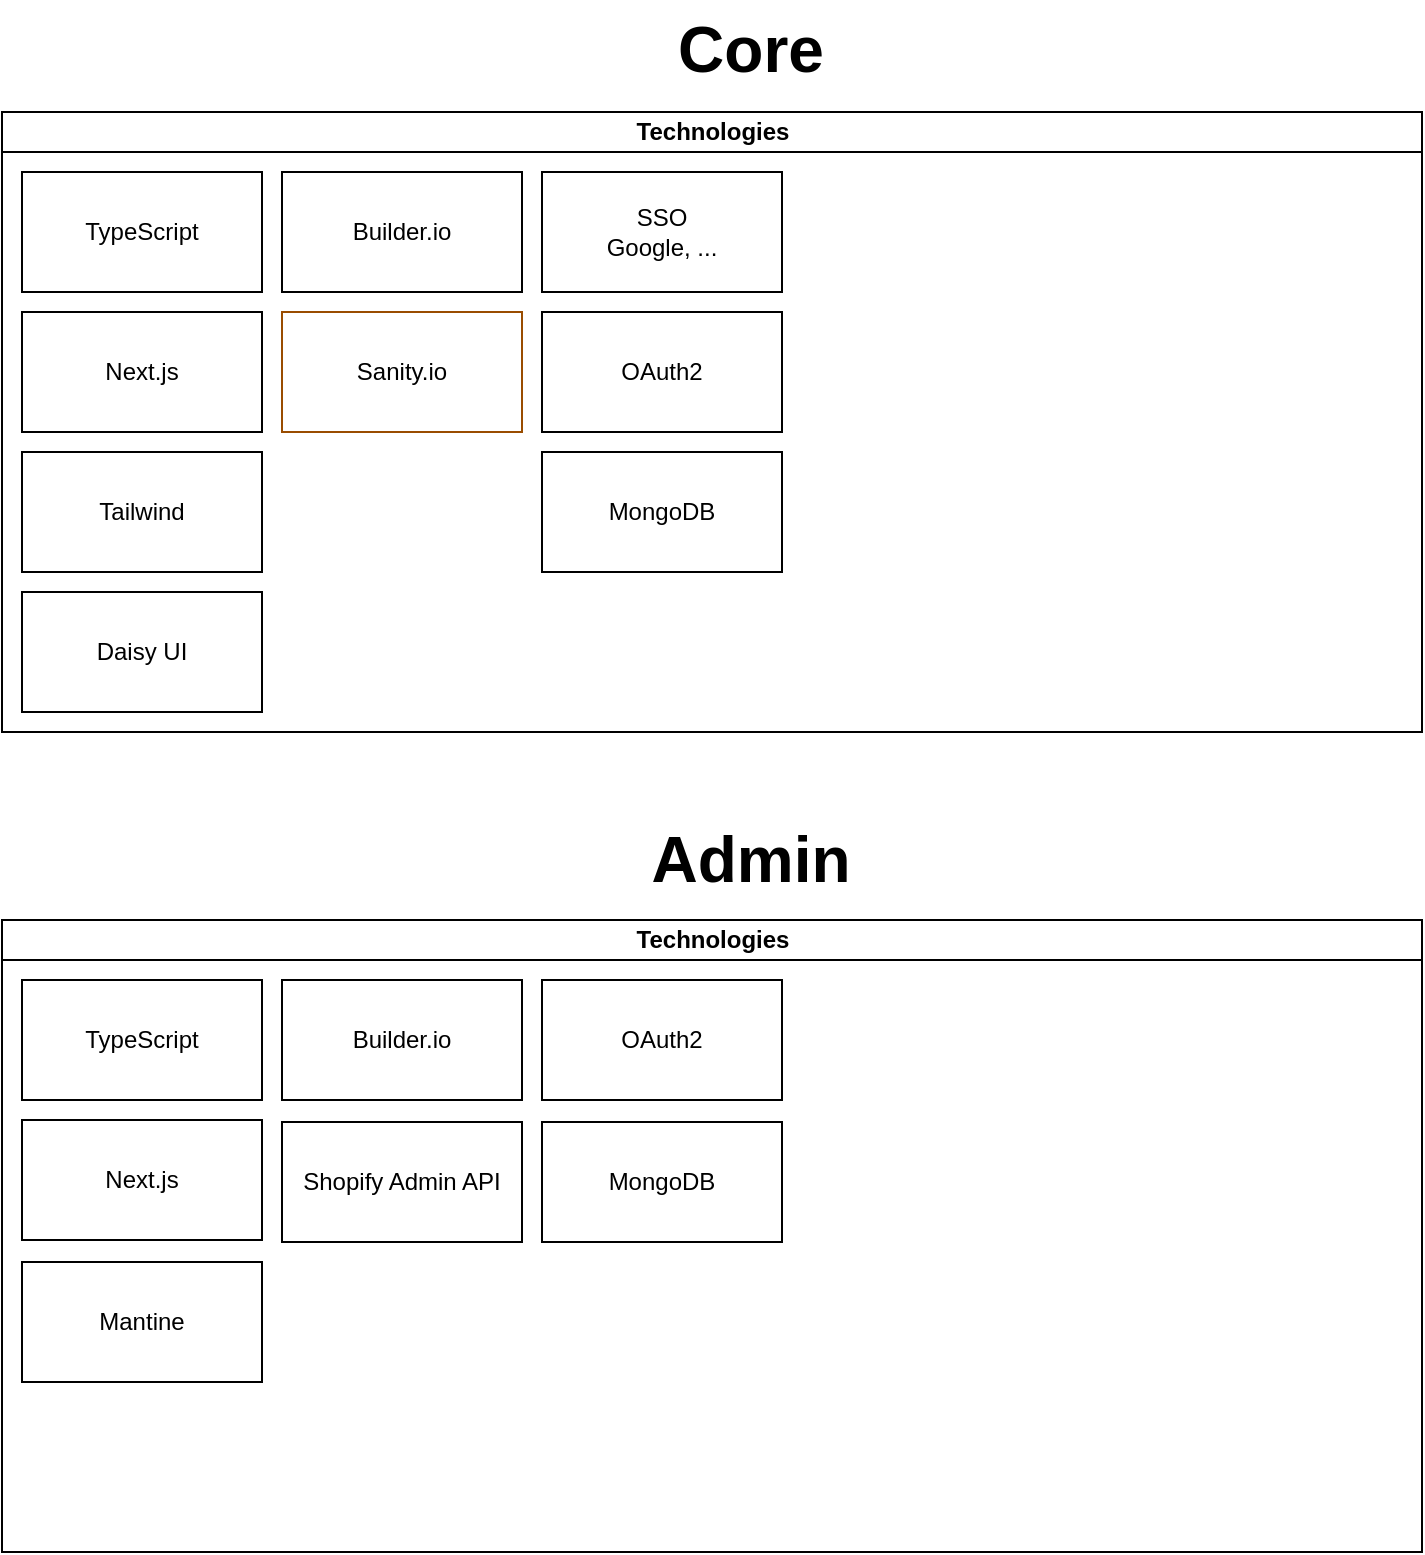 <mxfile version="24.3.1" type="github">
  <diagram id="prtHgNgQTEPvFCAcTncT" name="Page-1">
    <mxGraphModel dx="1434" dy="804" grid="1" gridSize="10" guides="1" tooltips="1" connect="1" arrows="1" fold="1" page="1" pageScale="1" pageWidth="827" pageHeight="1169" math="0" shadow="0">
      <root>
        <mxCell id="0" />
        <mxCell id="1" parent="0" />
        <mxCell id="dNxyNK7c78bLwvsdeMH5-11" value="Technologies" style="swimlane;html=1;startSize=20;horizontal=1;containerType=tree;glass=0;" parent="1" vertex="1">
          <mxGeometry x="40" y="80" width="710" height="310" as="geometry" />
        </mxCell>
        <mxCell id="8rBIdCPRuKrs7vnbV3eI-1" value="TypeScript" style="rounded=0;whiteSpace=wrap;html=1;" parent="dNxyNK7c78bLwvsdeMH5-11" vertex="1">
          <mxGeometry x="10" y="30" width="120" height="60" as="geometry" />
        </mxCell>
        <mxCell id="8rBIdCPRuKrs7vnbV3eI-2" value="Next.js" style="rounded=0;whiteSpace=wrap;html=1;" parent="dNxyNK7c78bLwvsdeMH5-11" vertex="1">
          <mxGeometry x="10" y="100" width="120" height="60" as="geometry" />
        </mxCell>
        <mxCell id="8rBIdCPRuKrs7vnbV3eI-3" value="Tailwind" style="rounded=0;whiteSpace=wrap;html=1;" parent="dNxyNK7c78bLwvsdeMH5-11" vertex="1">
          <mxGeometry x="10" y="170" width="120" height="60" as="geometry" />
        </mxCell>
        <mxCell id="8rBIdCPRuKrs7vnbV3eI-10" value="Daisy UI" style="rounded=0;whiteSpace=wrap;html=1;" parent="dNxyNK7c78bLwvsdeMH5-11" vertex="1">
          <mxGeometry x="10" y="240" width="120" height="60" as="geometry" />
        </mxCell>
        <mxCell id="8rBIdCPRuKrs7vnbV3eI-11" value="SSO&lt;br&gt;Google, ..." style="rounded=0;whiteSpace=wrap;html=1;" parent="dNxyNK7c78bLwvsdeMH5-11" vertex="1">
          <mxGeometry x="270" y="30" width="120" height="60" as="geometry" />
        </mxCell>
        <mxCell id="8rBIdCPRuKrs7vnbV3eI-12" value="MongoDB" style="rounded=0;whiteSpace=wrap;html=1;" parent="dNxyNK7c78bLwvsdeMH5-11" vertex="1">
          <mxGeometry x="270" y="170" width="120" height="60" as="geometry" />
        </mxCell>
        <mxCell id="8rBIdCPRuKrs7vnbV3eI-13" value="Builder.io" style="rounded=0;whiteSpace=wrap;html=1;" parent="dNxyNK7c78bLwvsdeMH5-11" vertex="1">
          <mxGeometry x="140" y="30" width="120" height="60" as="geometry" />
        </mxCell>
        <mxCell id="8rBIdCPRuKrs7vnbV3eI-15" value="Sanity.io" style="rounded=0;whiteSpace=wrap;html=1;strokeColor=#994C00;" parent="dNxyNK7c78bLwvsdeMH5-11" vertex="1">
          <mxGeometry x="140" y="100" width="120" height="60" as="geometry" />
        </mxCell>
        <mxCell id="M8-b63AuhIMlsnjuittQ-5" value="OAuth2" style="rounded=0;whiteSpace=wrap;html=1;" vertex="1" parent="dNxyNK7c78bLwvsdeMH5-11">
          <mxGeometry x="270" y="100" width="120" height="60" as="geometry" />
        </mxCell>
        <mxCell id="8rBIdCPRuKrs7vnbV3eI-4" value="Core" style="text;html=1;align=center;verticalAlign=middle;resizable=0;points=[];autosize=1;strokeColor=none;fillColor=none;fontSize=32;fontStyle=1" parent="1" vertex="1">
          <mxGeometry x="369" y="24" width="90" height="50" as="geometry" />
        </mxCell>
        <mxCell id="8rBIdCPRuKrs7vnbV3eI-5" value="Technologies" style="swimlane;html=1;startSize=20;horizontal=1;containerType=tree;glass=0;" parent="1" vertex="1">
          <mxGeometry x="40" y="484" width="710" height="316" as="geometry" />
        </mxCell>
        <mxCell id="8rBIdCPRuKrs7vnbV3eI-6" value="TypeScript" style="rounded=0;whiteSpace=wrap;html=1;" parent="8rBIdCPRuKrs7vnbV3eI-5" vertex="1">
          <mxGeometry x="10" y="30" width="120" height="60" as="geometry" />
        </mxCell>
        <mxCell id="8rBIdCPRuKrs7vnbV3eI-7" value="Next.js" style="rounded=0;whiteSpace=wrap;html=1;" parent="8rBIdCPRuKrs7vnbV3eI-5" vertex="1">
          <mxGeometry x="10" y="100" width="120" height="60" as="geometry" />
        </mxCell>
        <mxCell id="8rBIdCPRuKrs7vnbV3eI-16" value="Mantine" style="rounded=0;whiteSpace=wrap;html=1;" parent="8rBIdCPRuKrs7vnbV3eI-5" vertex="1">
          <mxGeometry x="10" y="171" width="120" height="60" as="geometry" />
        </mxCell>
        <mxCell id="M8-b63AuhIMlsnjuittQ-1" value="Builder.io" style="rounded=0;whiteSpace=wrap;html=1;" vertex="1" parent="8rBIdCPRuKrs7vnbV3eI-5">
          <mxGeometry x="140" y="30" width="120" height="60" as="geometry" />
        </mxCell>
        <mxCell id="M8-b63AuhIMlsnjuittQ-3" value="OAuth2" style="rounded=0;whiteSpace=wrap;html=1;" vertex="1" parent="8rBIdCPRuKrs7vnbV3eI-5">
          <mxGeometry x="270" y="30" width="120" height="60" as="geometry" />
        </mxCell>
        <mxCell id="M8-b63AuhIMlsnjuittQ-4" value="MongoDB" style="rounded=0;whiteSpace=wrap;html=1;" vertex="1" parent="8rBIdCPRuKrs7vnbV3eI-5">
          <mxGeometry x="270" y="101" width="120" height="60" as="geometry" />
        </mxCell>
        <mxCell id="M8-b63AuhIMlsnjuittQ-6" value="Shopify Admin API" style="rounded=0;whiteSpace=wrap;html=1;" vertex="1" parent="8rBIdCPRuKrs7vnbV3eI-5">
          <mxGeometry x="140" y="101" width="120" height="60" as="geometry" />
        </mxCell>
        <mxCell id="8rBIdCPRuKrs7vnbV3eI-9" value="Admin" style="text;html=1;align=center;verticalAlign=middle;resizable=0;points=[];autosize=1;strokeColor=none;fillColor=none;fontSize=32;fontStyle=1" parent="1" vertex="1">
          <mxGeometry x="359" y="429" width="110" height="50" as="geometry" />
        </mxCell>
      </root>
    </mxGraphModel>
  </diagram>
</mxfile>
